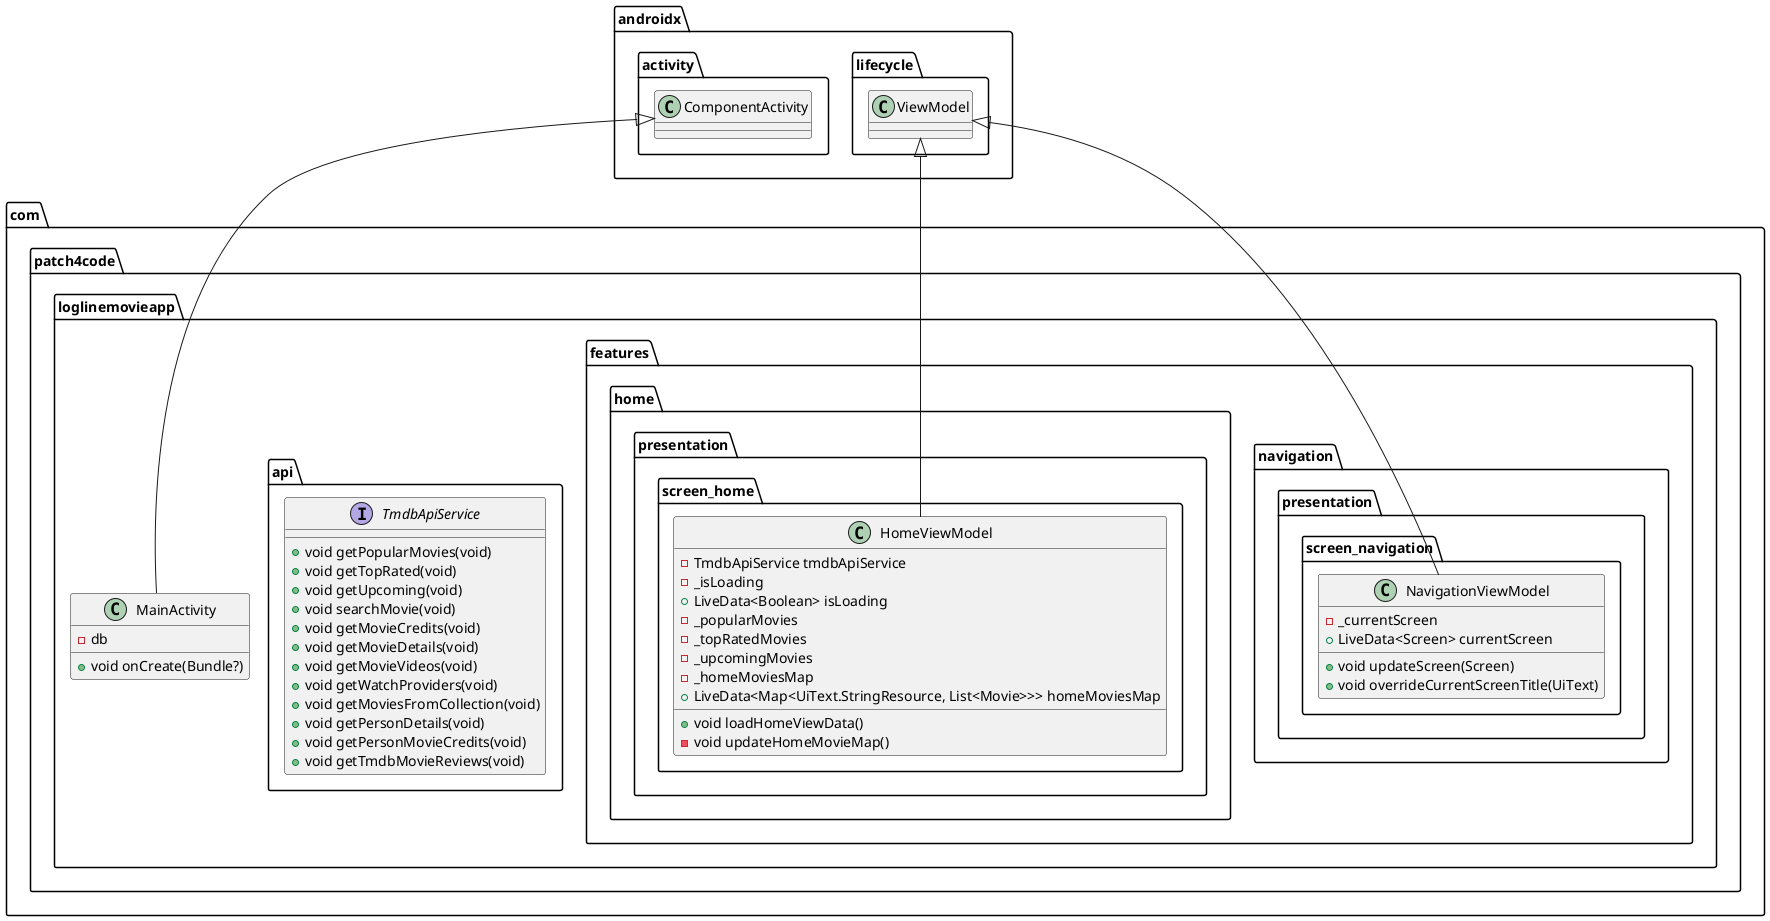 @startuml
class com.patch4code.loglinemovieapp.MainActivity {
-  db
+ void onCreate(Bundle?)
}


class com.patch4code.loglinemovieapp.features.navigation.presentation.screen_navigation.NavigationViewModel {
-  _currentScreen
+ LiveData<Screen> currentScreen
+ void updateScreen(Screen)
+ void overrideCurrentScreenTitle(UiText)
}


interface com.patch4code.loglinemovieapp.api.TmdbApiService {
+ void getPopularMovies(void)
+ void getTopRated(void)
+ void getUpcoming(void)
+ void searchMovie(void)
+ void getMovieCredits(void)
+ void getMovieDetails(void)
+ void getMovieVideos(void)
+ void getWatchProviders(void)
+ void getMoviesFromCollection(void)
+ void getPersonDetails(void)
+ void getPersonMovieCredits(void)
+ void getTmdbMovieReviews(void)
}

class com.patch4code.loglinemovieapp.features.home.presentation.screen_home.HomeViewModel {
- TmdbApiService tmdbApiService
-  _isLoading
+ LiveData<Boolean> isLoading
-  _popularMovies
-  _topRatedMovies
-  _upcomingMovies
-  _homeMoviesMap
+ LiveData<Map<UiText.StringResource, List<Movie>>> homeMoviesMap
+ void loadHomeViewData()
- void updateHomeMovieMap()
}




androidx.activity.ComponentActivity <|-- com.patch4code.loglinemovieapp.MainActivity
androidx.lifecycle.ViewModel <|-- com.patch4code.loglinemovieapp.features.navigation.presentation.screen_navigation.NavigationViewModel
androidx.lifecycle.ViewModel <|-- com.patch4code.loglinemovieapp.features.home.presentation.screen_home.HomeViewModel
@enduml